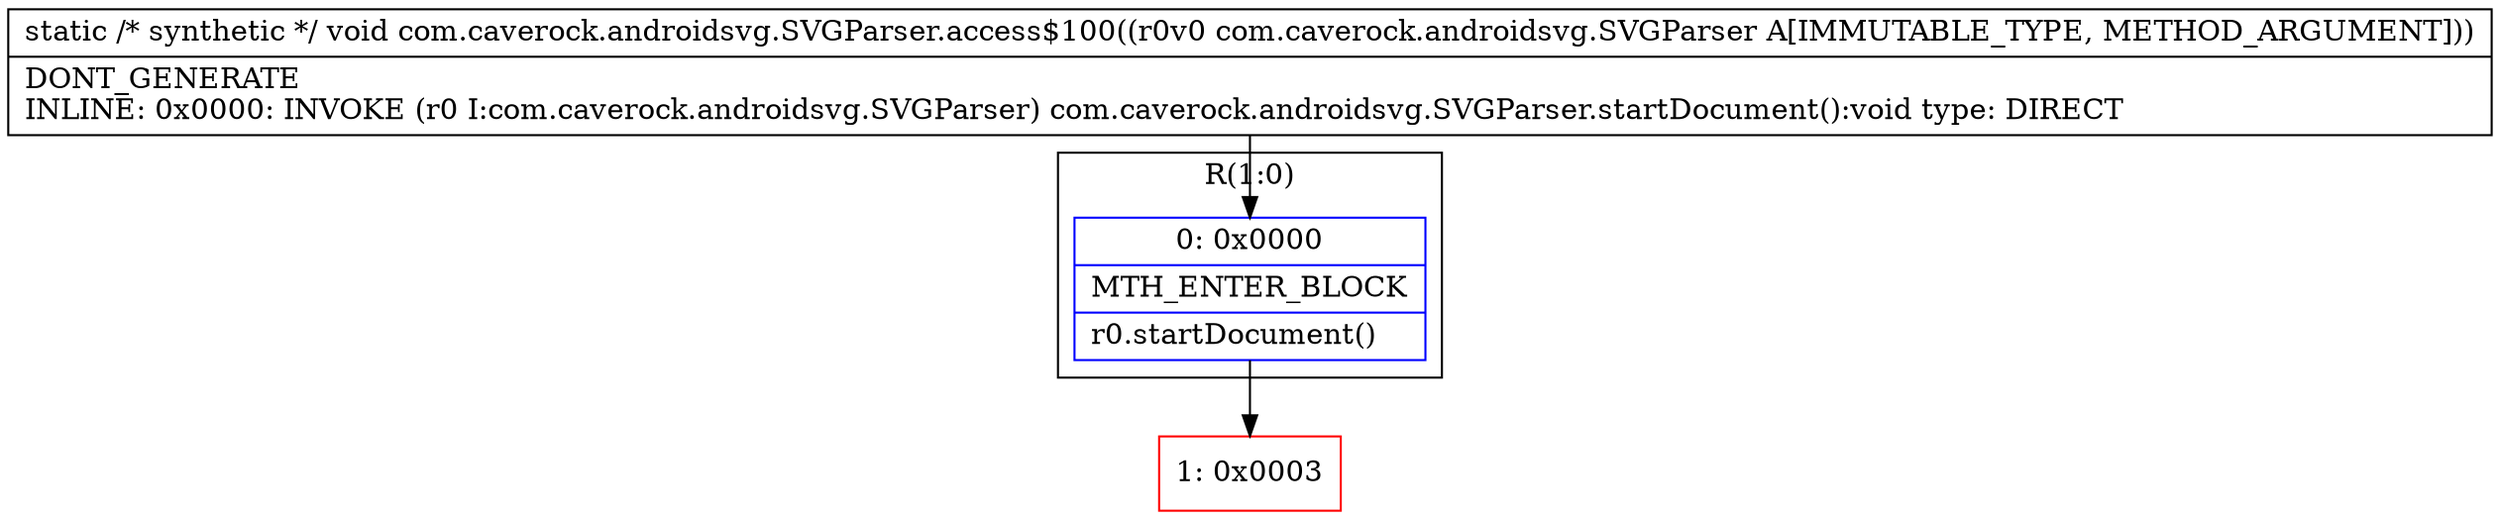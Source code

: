 digraph "CFG forcom.caverock.androidsvg.SVGParser.access$100(Lcom\/caverock\/androidsvg\/SVGParser;)V" {
subgraph cluster_Region_212163765 {
label = "R(1:0)";
node [shape=record,color=blue];
Node_0 [shape=record,label="{0\:\ 0x0000|MTH_ENTER_BLOCK\l|r0.startDocument()\l}"];
}
Node_1 [shape=record,color=red,label="{1\:\ 0x0003}"];
MethodNode[shape=record,label="{static \/* synthetic *\/ void com.caverock.androidsvg.SVGParser.access$100((r0v0 com.caverock.androidsvg.SVGParser A[IMMUTABLE_TYPE, METHOD_ARGUMENT]))  | DONT_GENERATE\lINLINE: 0x0000: INVOKE  (r0 I:com.caverock.androidsvg.SVGParser) com.caverock.androidsvg.SVGParser.startDocument():void type: DIRECT\l}"];
MethodNode -> Node_0;
Node_0 -> Node_1;
}

